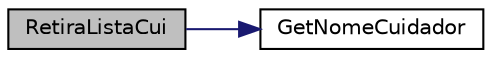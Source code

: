 digraph "RetiraListaCui"
{
 // LATEX_PDF_SIZE
  edge [fontname="Helvetica",fontsize="10",labelfontname="Helvetica",labelfontsize="10"];
  node [fontname="Helvetica",fontsize="10",shape=record];
  rankdir="LR";
  Node1 [label="RetiraListaCui",height=0.2,width=0.4,color="black", fillcolor="grey75", style="filled", fontcolor="black",tooltip="Retira da lista o cuidador que possui o nome informado, caso nao tenha um cuidador com mesmo nome,..."];
  Node1 -> Node2 [color="midnightblue",fontsize="10",style="solid"];
  Node2 [label="GetNomeCuidador",height=0.2,width=0.4,color="black", fillcolor="white", style="filled",URL="$cuidador_8h.html#a2e1114aca6ce014765fcba5722825b2b",tooltip="Retorna o Nome do objeto Cuidador."];
}

